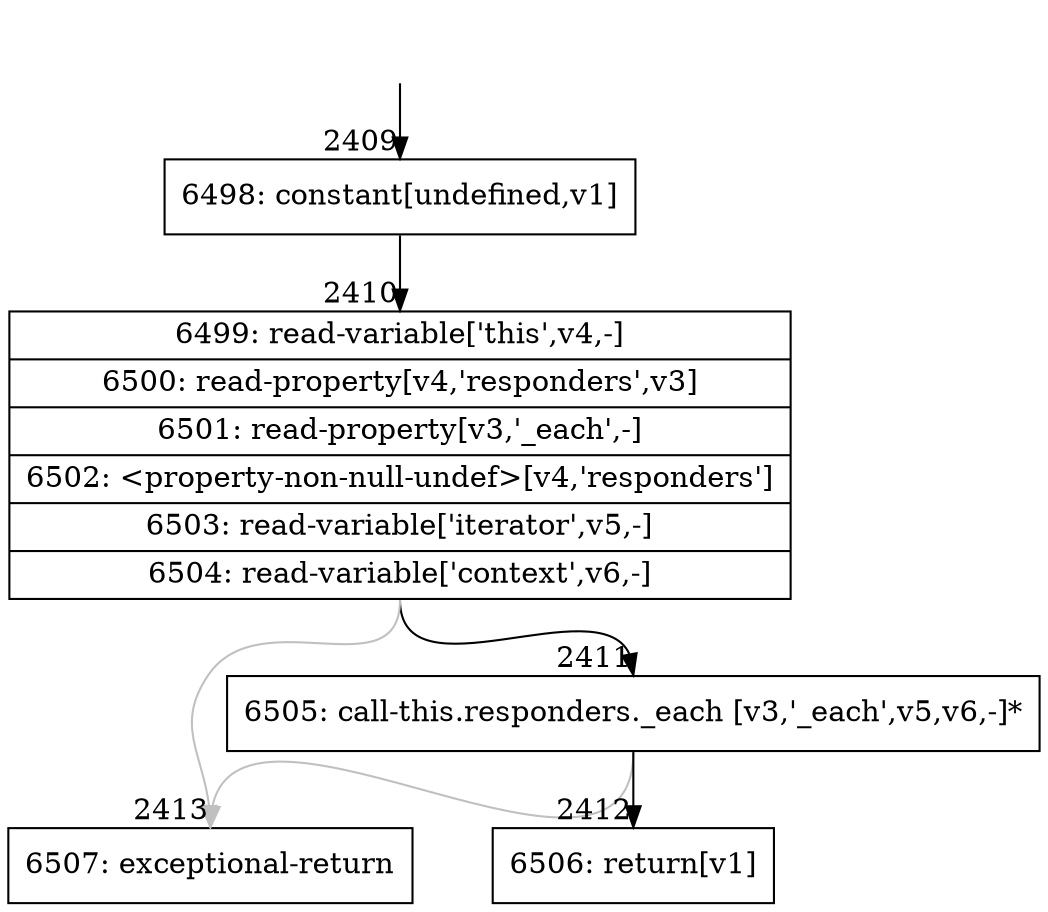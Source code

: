 digraph {
rankdir="TD"
BB_entry224[shape=none,label=""];
BB_entry224 -> BB2409 [tailport=s, headport=n, headlabel="    2409"]
BB2409 [shape=record label="{6498: constant[undefined,v1]}" ] 
BB2409 -> BB2410 [tailport=s, headport=n, headlabel="      2410"]
BB2410 [shape=record label="{6499: read-variable['this',v4,-]|6500: read-property[v4,'responders',v3]|6501: read-property[v3,'_each',-]|6502: \<property-non-null-undef\>[v4,'responders']|6503: read-variable['iterator',v5,-]|6504: read-variable['context',v6,-]}" ] 
BB2410 -> BB2411 [tailport=s, headport=n, headlabel="      2411"]
BB2410 -> BB2413 [tailport=s, headport=n, color=gray, headlabel="      2413"]
BB2411 [shape=record label="{6505: call-this.responders._each [v3,'_each',v5,v6,-]*}" ] 
BB2411 -> BB2412 [tailport=s, headport=n, headlabel="      2412"]
BB2411 -> BB2413 [tailport=s, headport=n, color=gray]
BB2412 [shape=record label="{6506: return[v1]}" ] 
BB2413 [shape=record label="{6507: exceptional-return}" ] 
//#$~ 1658
}
